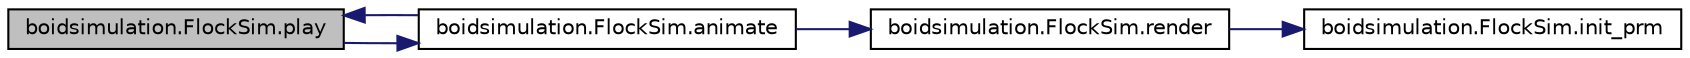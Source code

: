 digraph "boidsimulation.FlockSim.play"
{
  edge [fontname="Helvetica",fontsize="10",labelfontname="Helvetica",labelfontsize="10"];
  node [fontname="Helvetica",fontsize="10",shape=record];
  rankdir="LR";
  Node1 [label="boidsimulation.FlockSim.play",height=0.2,width=0.4,color="black", fillcolor="grey75", style="filled" fontcolor="black"];
  Node1 -> Node2 [color="midnightblue",fontsize="10",style="solid",fontname="Helvetica"];
  Node2 [label="boidsimulation.FlockSim.animate",height=0.2,width=0.4,color="black", fillcolor="white", style="filled",URL="$classboidsimulation_1_1FlockSim.html#a4fb29f4acff12a3d9b9a88280501320d",tooltip="Renders and then allows interactive playback of the swarm simulation data. "];
  Node2 -> Node3 [color="midnightblue",fontsize="10",style="solid",fontname="Helvetica"];
  Node3 [label="boidsimulation.FlockSim.render",height=0.2,width=0.4,color="black", fillcolor="white", style="filled",URL="$classboidsimulation_1_1FlockSim.html#a3c456990ff58b2a5dfae2dd2b5b6d294",tooltip="Renders the scene. "];
  Node3 -> Node4 [color="midnightblue",fontsize="10",style="solid",fontname="Helvetica"];
  Node4 [label="boidsimulation.FlockSim.init_prm",height=0.2,width=0.4,color="black", fillcolor="white", style="filled",URL="$classboidsimulation_1_1FlockSim.html#a86097d942af27dc5df9f7190befd363c",tooltip="Initializes the PRM generator used for the global planner. "];
  Node2 -> Node1 [color="midnightblue",fontsize="10",style="solid",fontname="Helvetica"];
}

